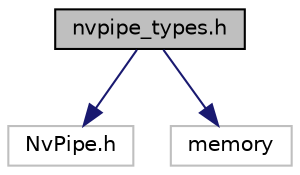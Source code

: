 digraph "nvpipe_types.h"
{
 // LATEX_PDF_SIZE
  edge [fontname="Helvetica",fontsize="10",labelfontname="Helvetica",labelfontsize="10"];
  node [fontname="Helvetica",fontsize="10",shape=record];
  Node1 [label="nvpipe_types.h",height=0.2,width=0.4,color="black", fillcolor="grey75", style="filled", fontcolor="black",tooltip="Types for NvPipe support."];
  Node1 -> Node2 [color="midnightblue",fontsize="10",style="solid",fontname="Helvetica"];
  Node2 [label="NvPipe.h",height=0.2,width=0.4,color="grey75", fillcolor="white", style="filled",tooltip=" "];
  Node1 -> Node3 [color="midnightblue",fontsize="10",style="solid",fontname="Helvetica"];
  Node3 [label="memory",height=0.2,width=0.4,color="grey75", fillcolor="white", style="filled",tooltip=" "];
}
